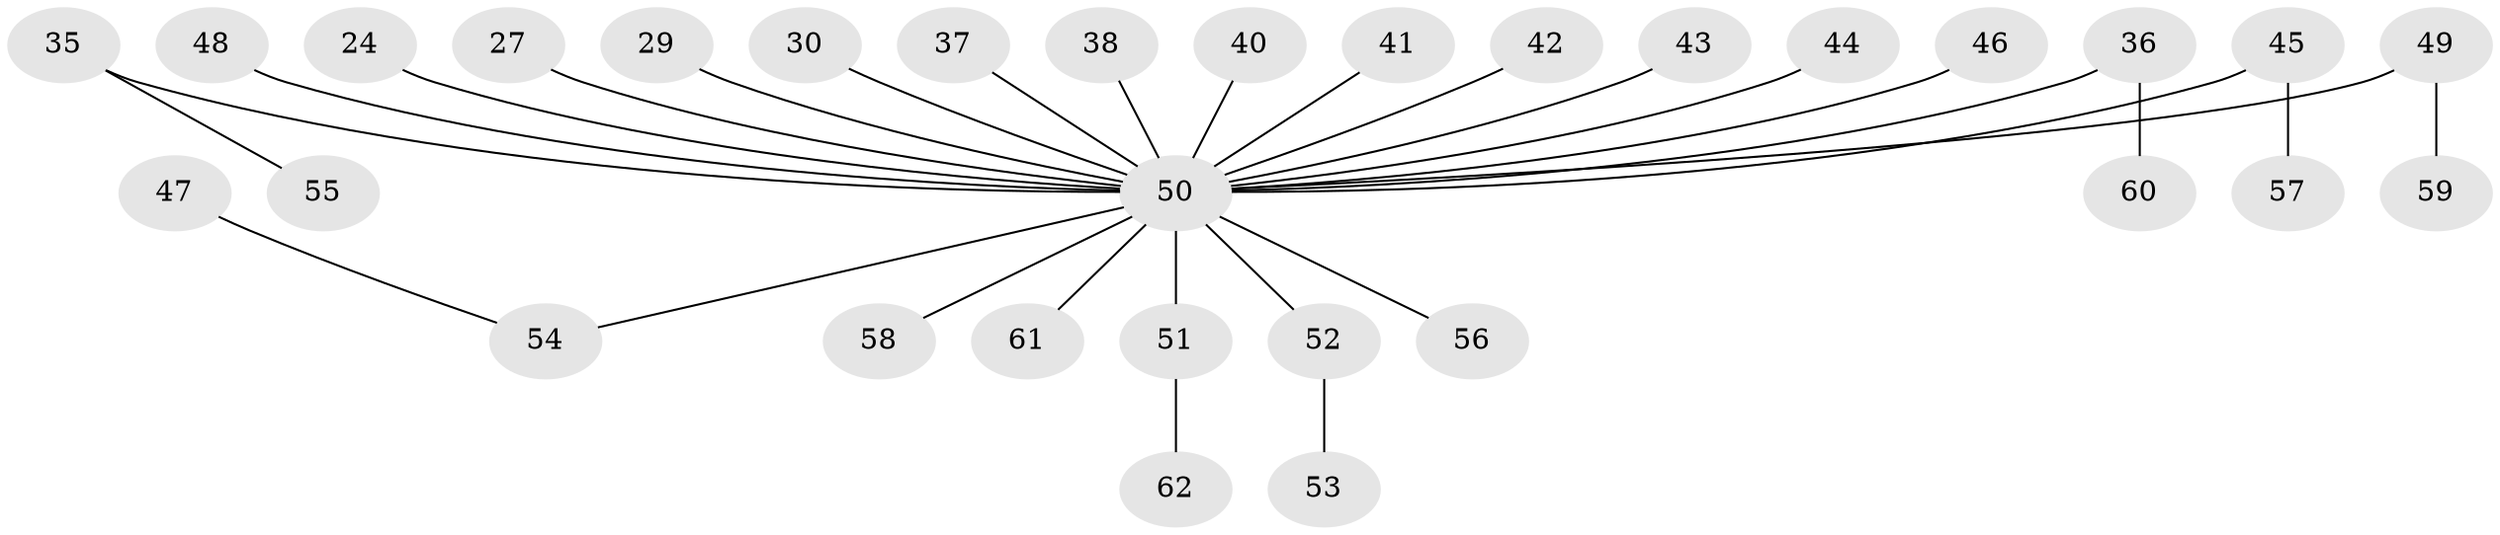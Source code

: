 // original degree distribution, {6: 0.016129032258064516, 8: 0.016129032258064516, 5: 0.03225806451612903, 3: 0.12903225806451613, 2: 0.24193548387096775, 4: 0.04838709677419355, 1: 0.5161290322580645}
// Generated by graph-tools (version 1.1) at 2025/52/03/09/25 04:52:45]
// undirected, 31 vertices, 30 edges
graph export_dot {
graph [start="1"]
  node [color=gray90,style=filled];
  24;
  27;
  29;
  30;
  35 [super="+33"];
  36;
  37;
  38;
  40;
  41;
  42;
  43;
  44;
  45;
  46;
  47;
  48;
  49 [super="+14"];
  50 [super="+23+26+17+13+32+7+22+20+9+31+15+18+19+25+21+34"];
  51;
  52 [super="+12"];
  53;
  54 [super="+39"];
  55;
  56;
  57;
  58;
  59;
  60;
  61;
  62;
  24 -- 50;
  27 -- 50;
  29 -- 50;
  30 -- 50;
  35 -- 50;
  35 -- 55;
  36 -- 60;
  36 -- 50;
  37 -- 50;
  38 -- 50;
  40 -- 50;
  41 -- 50;
  42 -- 50;
  43 -- 50;
  44 -- 50;
  45 -- 57;
  45 -- 50;
  46 -- 50;
  47 -- 54;
  48 -- 50;
  49 -- 59;
  49 -- 50;
  50 -- 52;
  50 -- 61;
  50 -- 56;
  50 -- 54;
  50 -- 58;
  50 -- 51;
  51 -- 62;
  52 -- 53;
}
